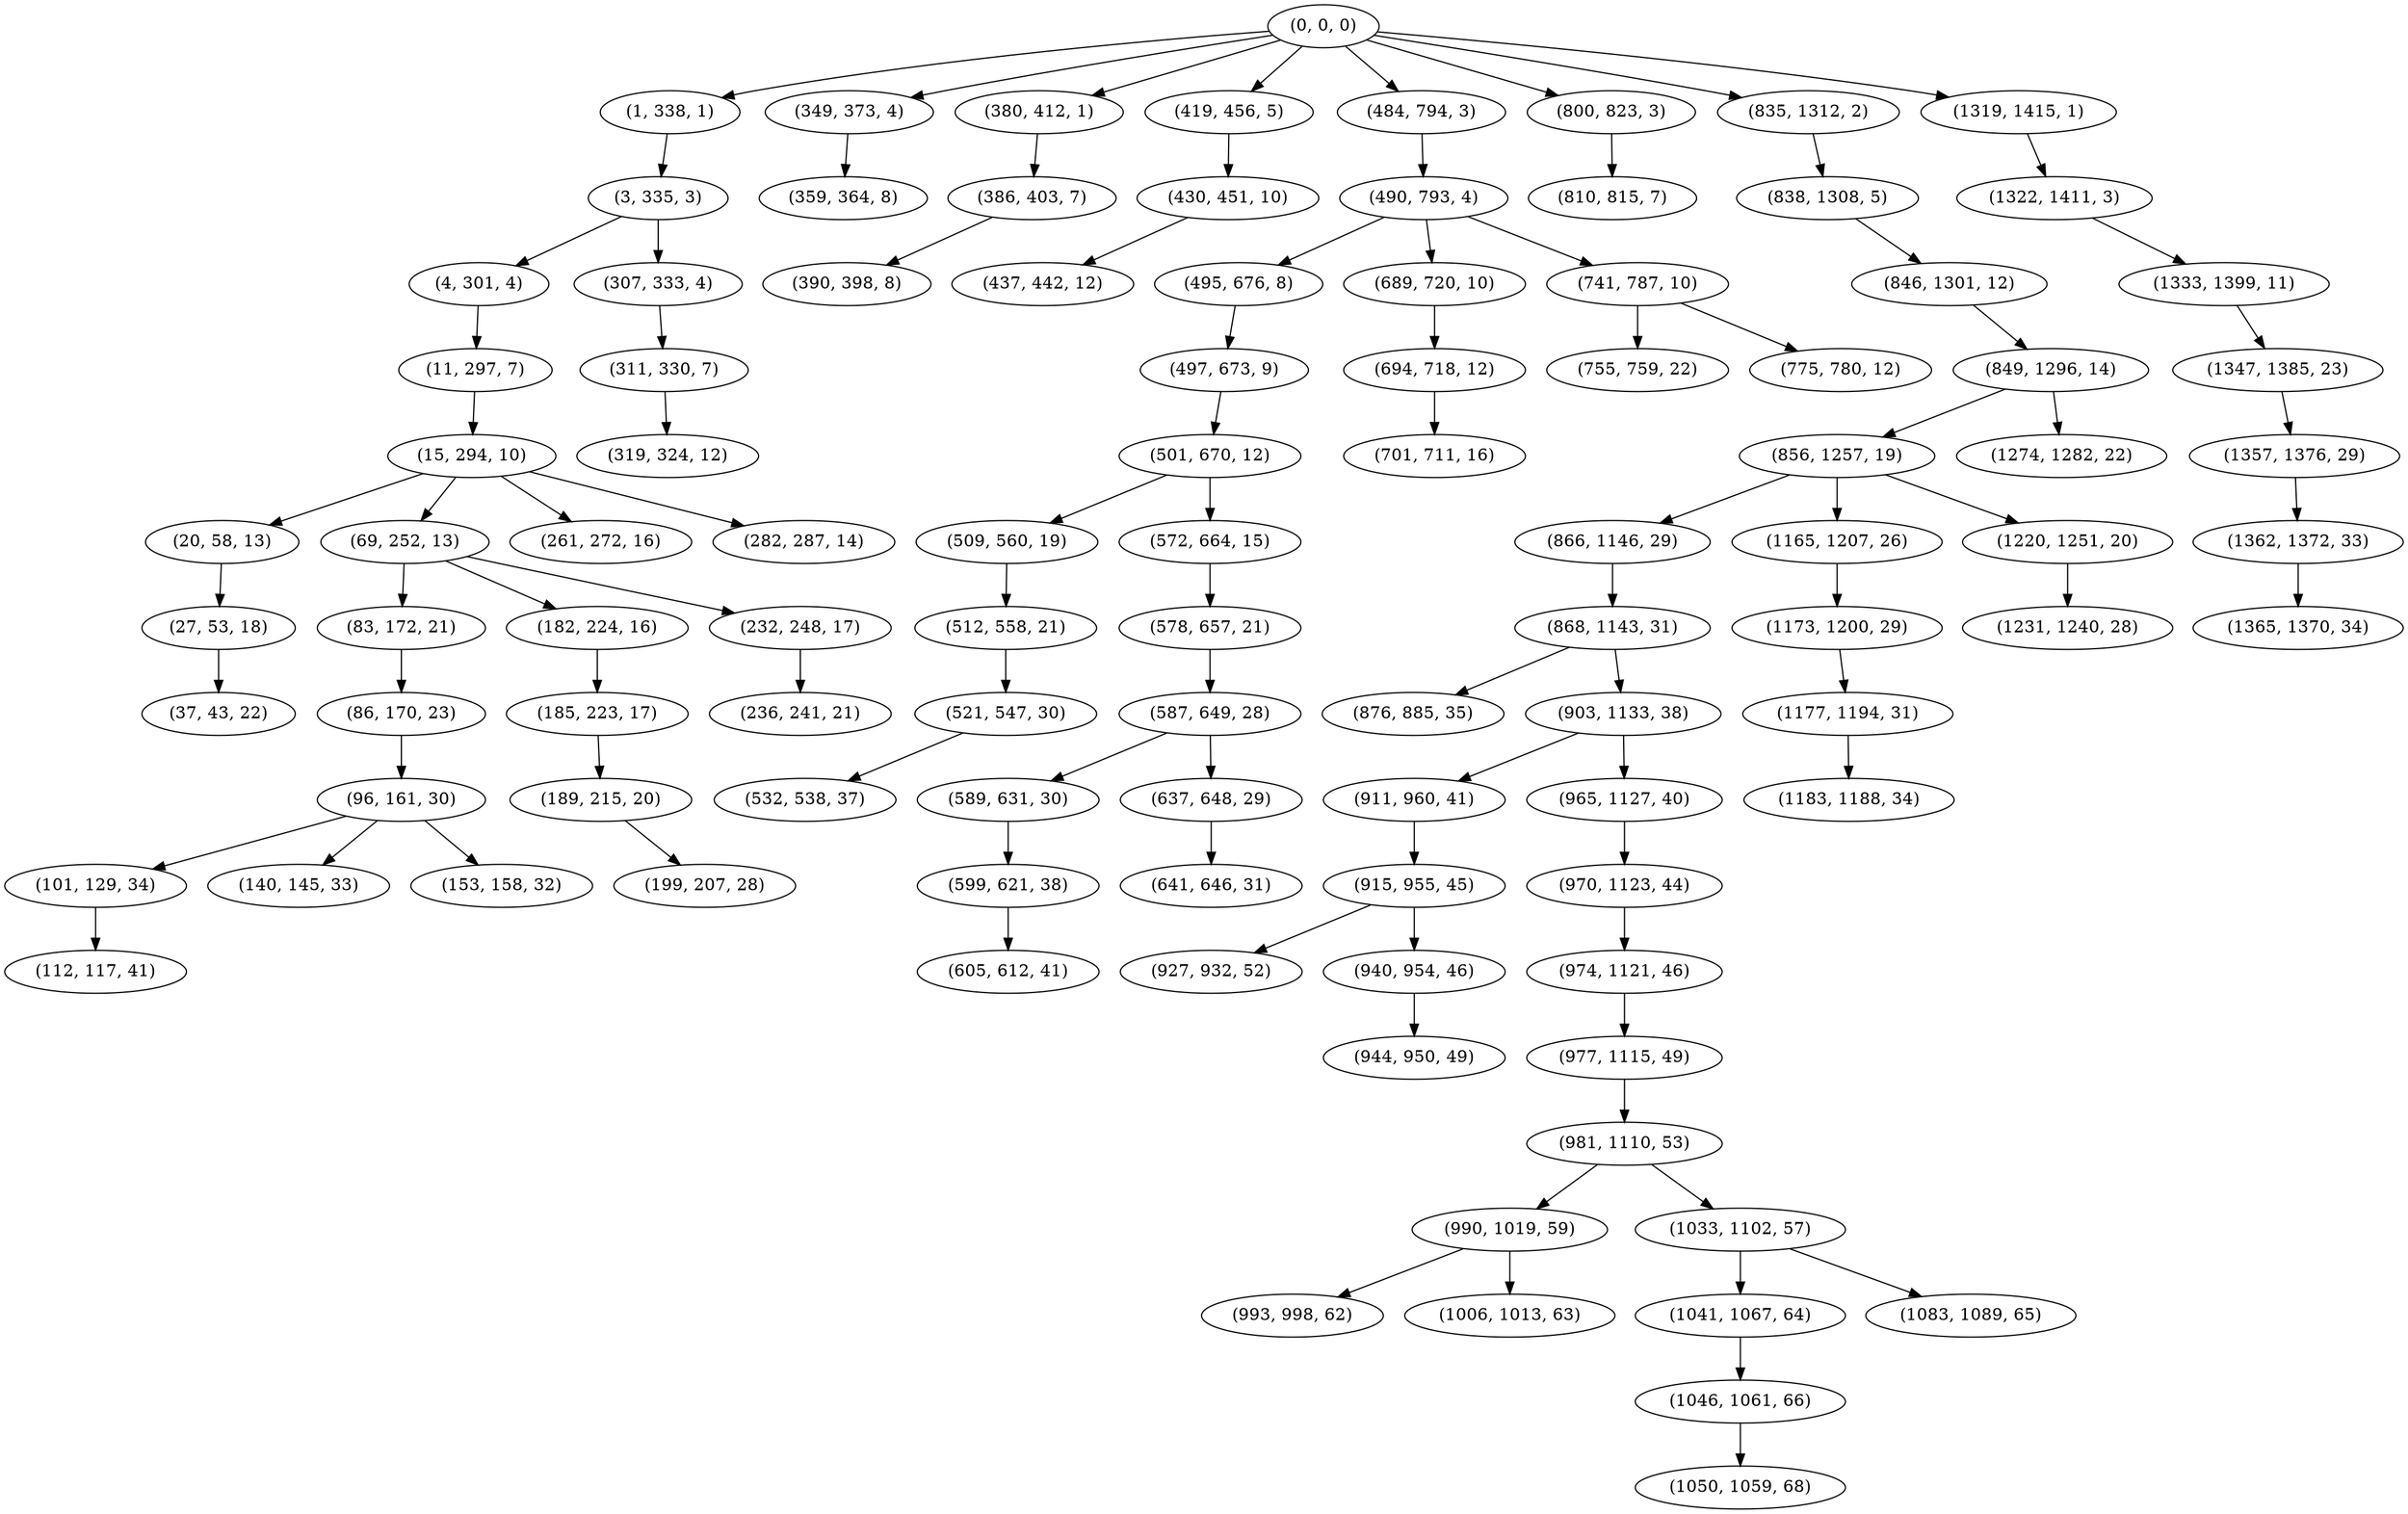 digraph tree {
    "(0, 0, 0)";
    "(1, 338, 1)";
    "(3, 335, 3)";
    "(4, 301, 4)";
    "(11, 297, 7)";
    "(15, 294, 10)";
    "(20, 58, 13)";
    "(27, 53, 18)";
    "(37, 43, 22)";
    "(69, 252, 13)";
    "(83, 172, 21)";
    "(86, 170, 23)";
    "(96, 161, 30)";
    "(101, 129, 34)";
    "(112, 117, 41)";
    "(140, 145, 33)";
    "(153, 158, 32)";
    "(182, 224, 16)";
    "(185, 223, 17)";
    "(189, 215, 20)";
    "(199, 207, 28)";
    "(232, 248, 17)";
    "(236, 241, 21)";
    "(261, 272, 16)";
    "(282, 287, 14)";
    "(307, 333, 4)";
    "(311, 330, 7)";
    "(319, 324, 12)";
    "(349, 373, 4)";
    "(359, 364, 8)";
    "(380, 412, 1)";
    "(386, 403, 7)";
    "(390, 398, 8)";
    "(419, 456, 5)";
    "(430, 451, 10)";
    "(437, 442, 12)";
    "(484, 794, 3)";
    "(490, 793, 4)";
    "(495, 676, 8)";
    "(497, 673, 9)";
    "(501, 670, 12)";
    "(509, 560, 19)";
    "(512, 558, 21)";
    "(521, 547, 30)";
    "(532, 538, 37)";
    "(572, 664, 15)";
    "(578, 657, 21)";
    "(587, 649, 28)";
    "(589, 631, 30)";
    "(599, 621, 38)";
    "(605, 612, 41)";
    "(637, 648, 29)";
    "(641, 646, 31)";
    "(689, 720, 10)";
    "(694, 718, 12)";
    "(701, 711, 16)";
    "(741, 787, 10)";
    "(755, 759, 22)";
    "(775, 780, 12)";
    "(800, 823, 3)";
    "(810, 815, 7)";
    "(835, 1312, 2)";
    "(838, 1308, 5)";
    "(846, 1301, 12)";
    "(849, 1296, 14)";
    "(856, 1257, 19)";
    "(866, 1146, 29)";
    "(868, 1143, 31)";
    "(876, 885, 35)";
    "(903, 1133, 38)";
    "(911, 960, 41)";
    "(915, 955, 45)";
    "(927, 932, 52)";
    "(940, 954, 46)";
    "(944, 950, 49)";
    "(965, 1127, 40)";
    "(970, 1123, 44)";
    "(974, 1121, 46)";
    "(977, 1115, 49)";
    "(981, 1110, 53)";
    "(990, 1019, 59)";
    "(993, 998, 62)";
    "(1006, 1013, 63)";
    "(1033, 1102, 57)";
    "(1041, 1067, 64)";
    "(1046, 1061, 66)";
    "(1050, 1059, 68)";
    "(1083, 1089, 65)";
    "(1165, 1207, 26)";
    "(1173, 1200, 29)";
    "(1177, 1194, 31)";
    "(1183, 1188, 34)";
    "(1220, 1251, 20)";
    "(1231, 1240, 28)";
    "(1274, 1282, 22)";
    "(1319, 1415, 1)";
    "(1322, 1411, 3)";
    "(1333, 1399, 11)";
    "(1347, 1385, 23)";
    "(1357, 1376, 29)";
    "(1362, 1372, 33)";
    "(1365, 1370, 34)";
    "(0, 0, 0)" -> "(1, 338, 1)";
    "(0, 0, 0)" -> "(349, 373, 4)";
    "(0, 0, 0)" -> "(380, 412, 1)";
    "(0, 0, 0)" -> "(419, 456, 5)";
    "(0, 0, 0)" -> "(484, 794, 3)";
    "(0, 0, 0)" -> "(800, 823, 3)";
    "(0, 0, 0)" -> "(835, 1312, 2)";
    "(0, 0, 0)" -> "(1319, 1415, 1)";
    "(1, 338, 1)" -> "(3, 335, 3)";
    "(3, 335, 3)" -> "(4, 301, 4)";
    "(3, 335, 3)" -> "(307, 333, 4)";
    "(4, 301, 4)" -> "(11, 297, 7)";
    "(11, 297, 7)" -> "(15, 294, 10)";
    "(15, 294, 10)" -> "(20, 58, 13)";
    "(15, 294, 10)" -> "(69, 252, 13)";
    "(15, 294, 10)" -> "(261, 272, 16)";
    "(15, 294, 10)" -> "(282, 287, 14)";
    "(20, 58, 13)" -> "(27, 53, 18)";
    "(27, 53, 18)" -> "(37, 43, 22)";
    "(69, 252, 13)" -> "(83, 172, 21)";
    "(69, 252, 13)" -> "(182, 224, 16)";
    "(69, 252, 13)" -> "(232, 248, 17)";
    "(83, 172, 21)" -> "(86, 170, 23)";
    "(86, 170, 23)" -> "(96, 161, 30)";
    "(96, 161, 30)" -> "(101, 129, 34)";
    "(96, 161, 30)" -> "(140, 145, 33)";
    "(96, 161, 30)" -> "(153, 158, 32)";
    "(101, 129, 34)" -> "(112, 117, 41)";
    "(182, 224, 16)" -> "(185, 223, 17)";
    "(185, 223, 17)" -> "(189, 215, 20)";
    "(189, 215, 20)" -> "(199, 207, 28)";
    "(232, 248, 17)" -> "(236, 241, 21)";
    "(307, 333, 4)" -> "(311, 330, 7)";
    "(311, 330, 7)" -> "(319, 324, 12)";
    "(349, 373, 4)" -> "(359, 364, 8)";
    "(380, 412, 1)" -> "(386, 403, 7)";
    "(386, 403, 7)" -> "(390, 398, 8)";
    "(419, 456, 5)" -> "(430, 451, 10)";
    "(430, 451, 10)" -> "(437, 442, 12)";
    "(484, 794, 3)" -> "(490, 793, 4)";
    "(490, 793, 4)" -> "(495, 676, 8)";
    "(490, 793, 4)" -> "(689, 720, 10)";
    "(490, 793, 4)" -> "(741, 787, 10)";
    "(495, 676, 8)" -> "(497, 673, 9)";
    "(497, 673, 9)" -> "(501, 670, 12)";
    "(501, 670, 12)" -> "(509, 560, 19)";
    "(501, 670, 12)" -> "(572, 664, 15)";
    "(509, 560, 19)" -> "(512, 558, 21)";
    "(512, 558, 21)" -> "(521, 547, 30)";
    "(521, 547, 30)" -> "(532, 538, 37)";
    "(572, 664, 15)" -> "(578, 657, 21)";
    "(578, 657, 21)" -> "(587, 649, 28)";
    "(587, 649, 28)" -> "(589, 631, 30)";
    "(587, 649, 28)" -> "(637, 648, 29)";
    "(589, 631, 30)" -> "(599, 621, 38)";
    "(599, 621, 38)" -> "(605, 612, 41)";
    "(637, 648, 29)" -> "(641, 646, 31)";
    "(689, 720, 10)" -> "(694, 718, 12)";
    "(694, 718, 12)" -> "(701, 711, 16)";
    "(741, 787, 10)" -> "(755, 759, 22)";
    "(741, 787, 10)" -> "(775, 780, 12)";
    "(800, 823, 3)" -> "(810, 815, 7)";
    "(835, 1312, 2)" -> "(838, 1308, 5)";
    "(838, 1308, 5)" -> "(846, 1301, 12)";
    "(846, 1301, 12)" -> "(849, 1296, 14)";
    "(849, 1296, 14)" -> "(856, 1257, 19)";
    "(849, 1296, 14)" -> "(1274, 1282, 22)";
    "(856, 1257, 19)" -> "(866, 1146, 29)";
    "(856, 1257, 19)" -> "(1165, 1207, 26)";
    "(856, 1257, 19)" -> "(1220, 1251, 20)";
    "(866, 1146, 29)" -> "(868, 1143, 31)";
    "(868, 1143, 31)" -> "(876, 885, 35)";
    "(868, 1143, 31)" -> "(903, 1133, 38)";
    "(903, 1133, 38)" -> "(911, 960, 41)";
    "(903, 1133, 38)" -> "(965, 1127, 40)";
    "(911, 960, 41)" -> "(915, 955, 45)";
    "(915, 955, 45)" -> "(927, 932, 52)";
    "(915, 955, 45)" -> "(940, 954, 46)";
    "(940, 954, 46)" -> "(944, 950, 49)";
    "(965, 1127, 40)" -> "(970, 1123, 44)";
    "(970, 1123, 44)" -> "(974, 1121, 46)";
    "(974, 1121, 46)" -> "(977, 1115, 49)";
    "(977, 1115, 49)" -> "(981, 1110, 53)";
    "(981, 1110, 53)" -> "(990, 1019, 59)";
    "(981, 1110, 53)" -> "(1033, 1102, 57)";
    "(990, 1019, 59)" -> "(993, 998, 62)";
    "(990, 1019, 59)" -> "(1006, 1013, 63)";
    "(1033, 1102, 57)" -> "(1041, 1067, 64)";
    "(1033, 1102, 57)" -> "(1083, 1089, 65)";
    "(1041, 1067, 64)" -> "(1046, 1061, 66)";
    "(1046, 1061, 66)" -> "(1050, 1059, 68)";
    "(1165, 1207, 26)" -> "(1173, 1200, 29)";
    "(1173, 1200, 29)" -> "(1177, 1194, 31)";
    "(1177, 1194, 31)" -> "(1183, 1188, 34)";
    "(1220, 1251, 20)" -> "(1231, 1240, 28)";
    "(1319, 1415, 1)" -> "(1322, 1411, 3)";
    "(1322, 1411, 3)" -> "(1333, 1399, 11)";
    "(1333, 1399, 11)" -> "(1347, 1385, 23)";
    "(1347, 1385, 23)" -> "(1357, 1376, 29)";
    "(1357, 1376, 29)" -> "(1362, 1372, 33)";
    "(1362, 1372, 33)" -> "(1365, 1370, 34)";
}
